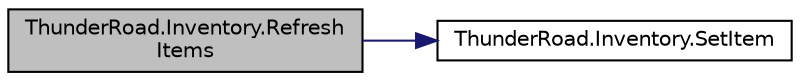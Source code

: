 digraph "ThunderRoad.Inventory.RefreshItems"
{
 // LATEX_PDF_SIZE
  edge [fontname="Helvetica",fontsize="10",labelfontname="Helvetica",labelfontsize="10"];
  node [fontname="Helvetica",fontsize="10",shape=record];
  rankdir="LR";
  Node1 [label="ThunderRoad.Inventory.Refresh\lItems",height=0.2,width=0.4,color="black", fillcolor="grey75", style="filled", fontcolor="black",tooltip=" "];
  Node1 -> Node2 [color="midnightblue",fontsize="10",style="solid",fontname="Helvetica"];
  Node2 [label="ThunderRoad.Inventory.SetItem",height=0.2,width=0.4,color="black", fillcolor="white", style="filled",URL="$class_thunder_road_1_1_inventory.html#a33a3bf336cd97374aab1251c6361c55e",tooltip=" "];
}
